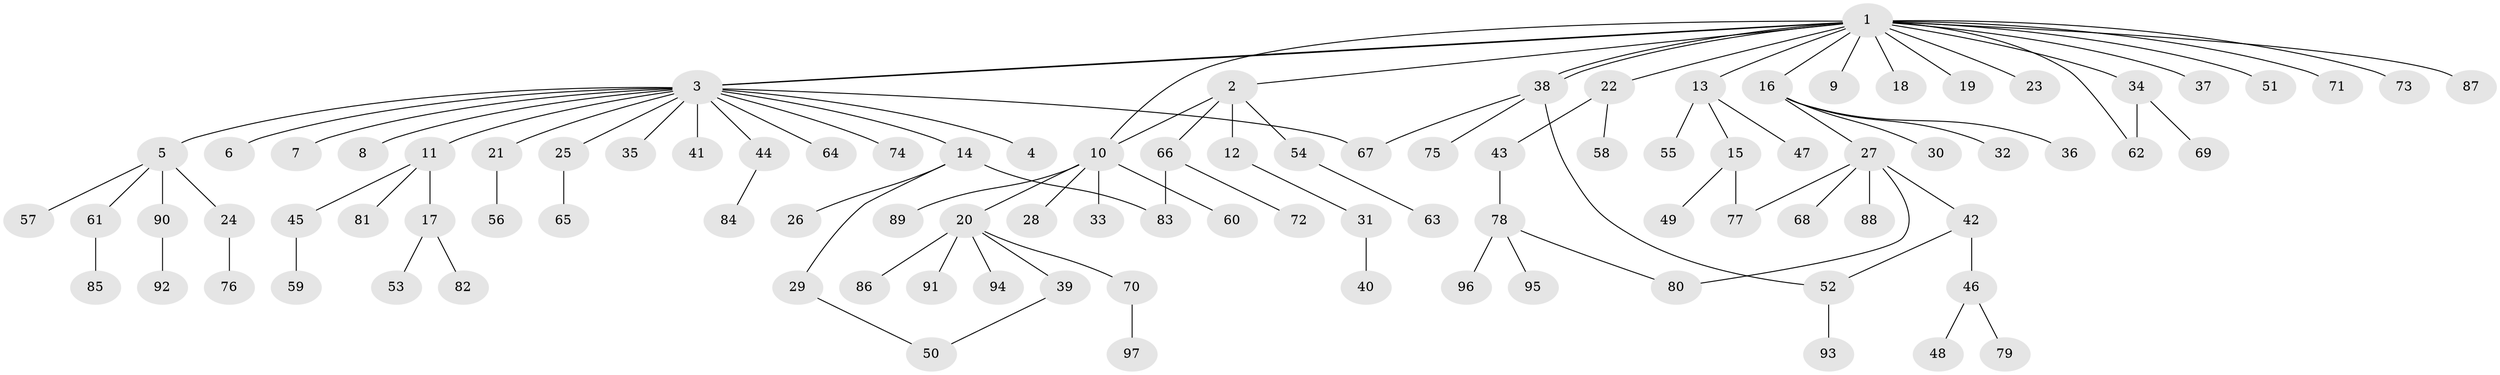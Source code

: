 // coarse degree distribution, {15: 0.014925373134328358, 1: 0.6417910447761194, 9: 0.014925373134328358, 2: 0.23880597014925373, 6: 0.014925373134328358, 4: 0.04477611940298507, 11: 0.014925373134328358, 14: 0.014925373134328358}
// Generated by graph-tools (version 1.1) at 2025/50/03/04/25 21:50:07]
// undirected, 97 vertices, 106 edges
graph export_dot {
graph [start="1"]
  node [color=gray90,style=filled];
  1;
  2;
  3;
  4;
  5;
  6;
  7;
  8;
  9;
  10;
  11;
  12;
  13;
  14;
  15;
  16;
  17;
  18;
  19;
  20;
  21;
  22;
  23;
  24;
  25;
  26;
  27;
  28;
  29;
  30;
  31;
  32;
  33;
  34;
  35;
  36;
  37;
  38;
  39;
  40;
  41;
  42;
  43;
  44;
  45;
  46;
  47;
  48;
  49;
  50;
  51;
  52;
  53;
  54;
  55;
  56;
  57;
  58;
  59;
  60;
  61;
  62;
  63;
  64;
  65;
  66;
  67;
  68;
  69;
  70;
  71;
  72;
  73;
  74;
  75;
  76;
  77;
  78;
  79;
  80;
  81;
  82;
  83;
  84;
  85;
  86;
  87;
  88;
  89;
  90;
  91;
  92;
  93;
  94;
  95;
  96;
  97;
  1 -- 2;
  1 -- 3;
  1 -- 3;
  1 -- 9;
  1 -- 10;
  1 -- 13;
  1 -- 16;
  1 -- 18;
  1 -- 19;
  1 -- 22;
  1 -- 23;
  1 -- 34;
  1 -- 37;
  1 -- 38;
  1 -- 38;
  1 -- 51;
  1 -- 62;
  1 -- 71;
  1 -- 73;
  1 -- 87;
  2 -- 10;
  2 -- 12;
  2 -- 54;
  2 -- 66;
  3 -- 4;
  3 -- 5;
  3 -- 6;
  3 -- 7;
  3 -- 8;
  3 -- 11;
  3 -- 14;
  3 -- 21;
  3 -- 25;
  3 -- 35;
  3 -- 41;
  3 -- 44;
  3 -- 64;
  3 -- 67;
  3 -- 74;
  5 -- 24;
  5 -- 57;
  5 -- 61;
  5 -- 90;
  10 -- 20;
  10 -- 28;
  10 -- 33;
  10 -- 60;
  10 -- 89;
  11 -- 17;
  11 -- 45;
  11 -- 81;
  12 -- 31;
  13 -- 15;
  13 -- 47;
  13 -- 55;
  14 -- 26;
  14 -- 29;
  14 -- 83;
  15 -- 49;
  15 -- 77;
  16 -- 27;
  16 -- 30;
  16 -- 32;
  16 -- 36;
  17 -- 53;
  17 -- 82;
  20 -- 39;
  20 -- 70;
  20 -- 86;
  20 -- 91;
  20 -- 94;
  21 -- 56;
  22 -- 43;
  22 -- 58;
  24 -- 76;
  25 -- 65;
  27 -- 42;
  27 -- 68;
  27 -- 77;
  27 -- 80;
  27 -- 88;
  29 -- 50;
  31 -- 40;
  34 -- 62;
  34 -- 69;
  38 -- 52;
  38 -- 67;
  38 -- 75;
  39 -- 50;
  42 -- 46;
  42 -- 52;
  43 -- 78;
  44 -- 84;
  45 -- 59;
  46 -- 48;
  46 -- 79;
  52 -- 93;
  54 -- 63;
  61 -- 85;
  66 -- 72;
  66 -- 83;
  70 -- 97;
  78 -- 80;
  78 -- 95;
  78 -- 96;
  90 -- 92;
}
